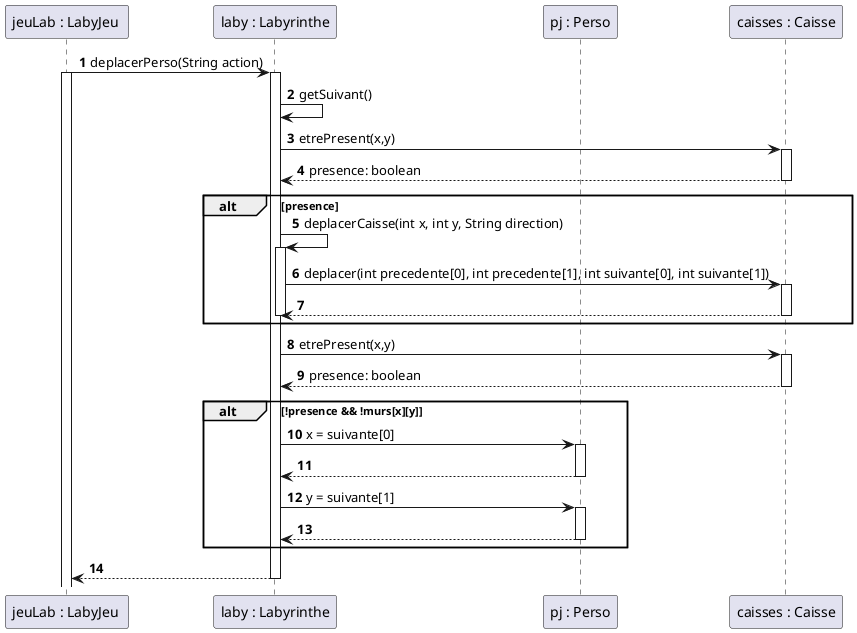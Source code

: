 @startuml
'https://plantuml.com/sequence-diagram
participant "jeuLab : LabyJeu " as lj
participant "laby : Labyrinthe" as l
participant "pj : Perso" as p
participant "caisses : Caisse" as c


autonumber




lj -> l : deplacerPerso(String action)
activate lj
activate l
l -> l : getSuivant()
l -> c : etrePresent(x,y)
activate c
l <-- c : presence: boolean
deactivate c

alt presence
    l -> l : deplacerCaisse(int x, int y, String direction)
    activate l
    l -> c : deplacer(int precedente[0], int precedente[1], int suivante[0], int suivante[1])
    activate c
    l <-- c
    deactivate l
    deactivate c
end
l -> c : etrePresent(x,y)
activate c
l <-- c : presence: boolean
deactivate c

alt !presence && !murs[x][y]

    l -> p : x = suivante[0]
    activate p
    l <-- p
    deactivate p
    l -> p : y = suivante[1]
    activate p
    l <-- p
    deactivate p
end

lj <-- l
deactivate l



@enduml